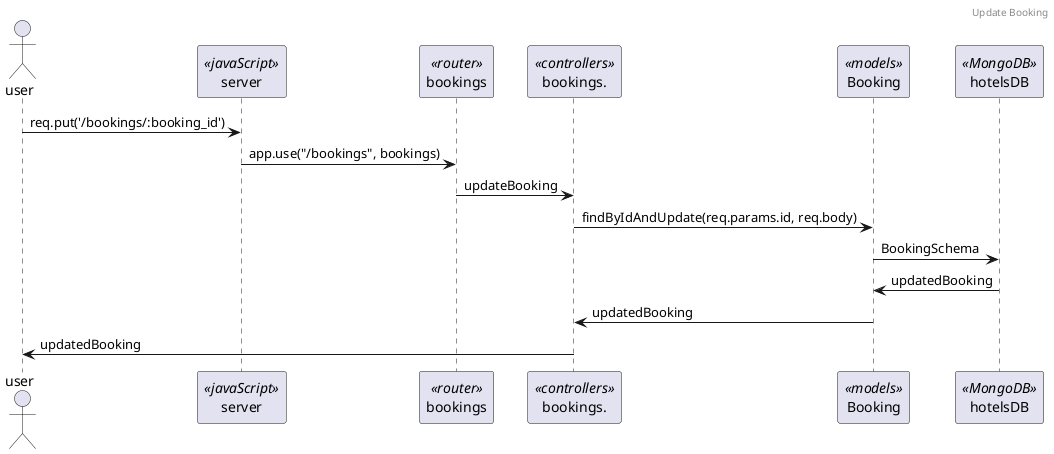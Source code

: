 @startuml

header Update Booking

actor user
participant server <<javaScript>>
participant bookings <<router>>
participant bookings. <<controllers>>
participant Booking <<models>>
participant hotelsDB <<MongoDB>>

user -> server : req.put('/bookings/:booking_id')
server -> bookings : app.use("/bookings", bookings)
bookings -> bookings. : updateBooking
bookings. -> Booking : findByIdAndUpdate(req.params.id, req.body)
Booking -> hotelsDB : BookingSchema
hotelsDB -> Booking : updatedBooking
Booking -> bookings. : updatedBooking
bookings. -> user : updatedBooking

@enduml
